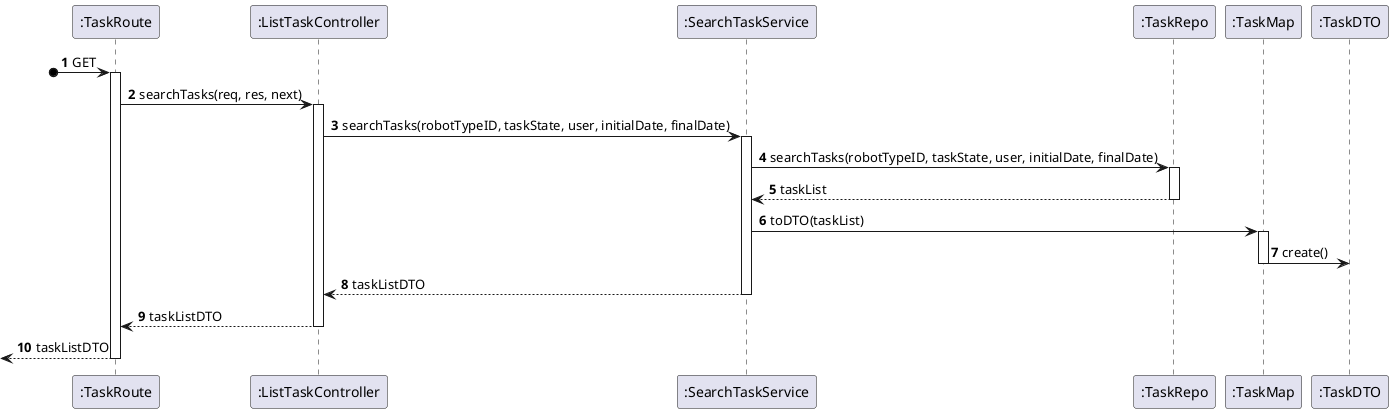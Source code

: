 @startuml

autonumber

participant ":TaskRoute" as Floor
participant ":ListTaskController" as Controller
participant ":SearchTaskService" as Service
participant ":TaskRepo" as Repo
participant ":TaskMap" as Map
participant ":TaskDTO" as DTO

?o->Floor: GET
activate Floor

Floor -> Controller: searchTasks(req, res, next)
activate Controller

Controller -> Service: searchTasks(robotTypeID, taskState, user, initialDate, finalDate)
activate Service

Service -> Repo: searchTasks(robotTypeID, taskState, user, initialDate, finalDate)
activate Repo


Repo --> Service: taskList
deactivate Repo
Service -> Map: toDTO(taskList)
activate Map
Map -> DTO:create()
deactivate Map

Service --> Controller: taskListDTO
deactivate Service

Controller --> Floor: taskListDTO
deactivate Controller

<--Floor: taskListDTO
deactivate Floor


@enduml
